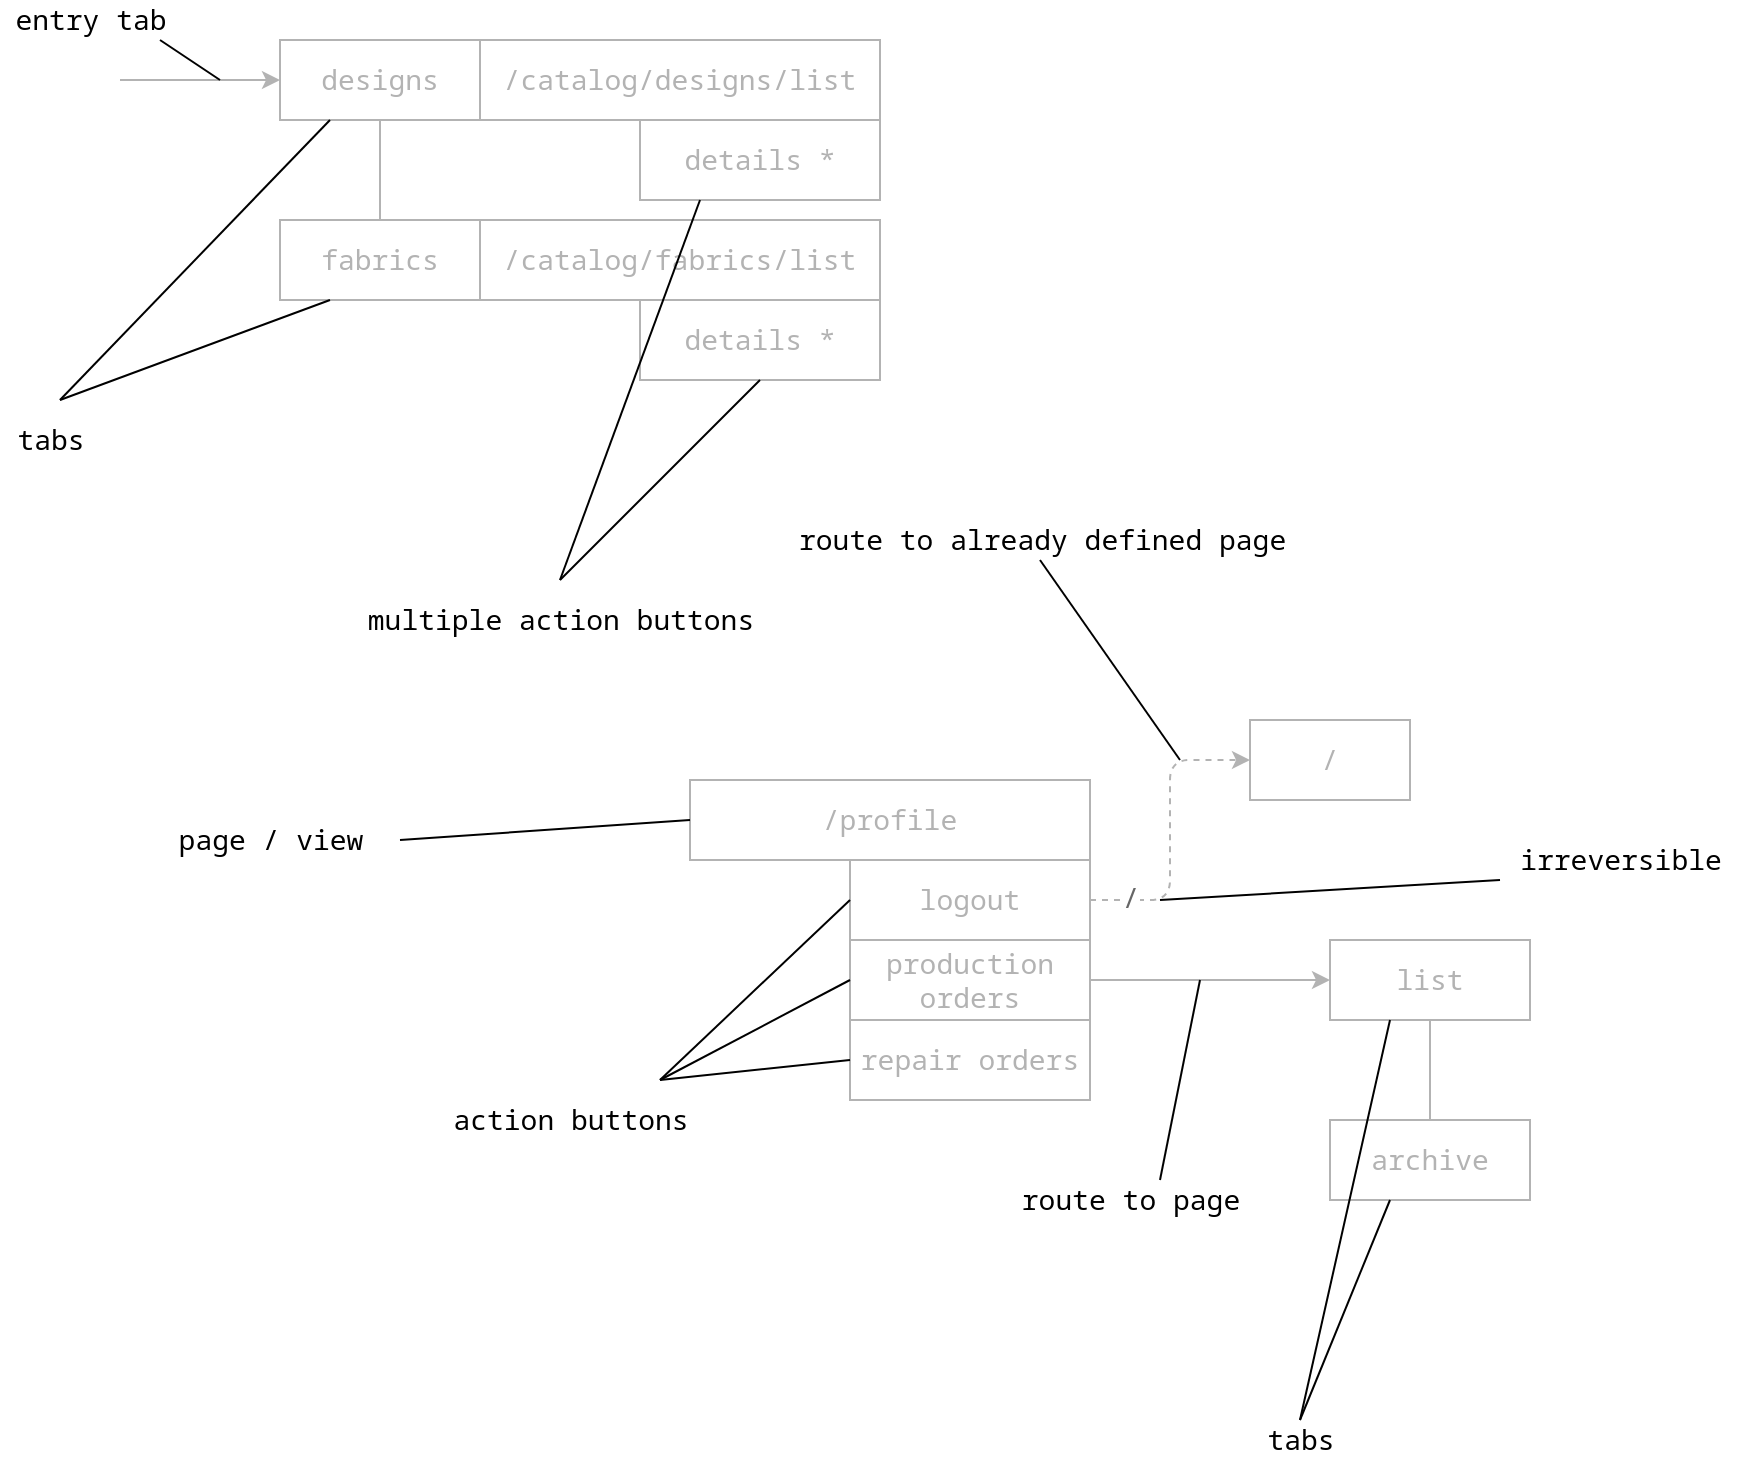 <mxfile version="15.8.7" type="device" pages="4"><diagram id="0eIYyYhC3lgDHSIxkWBU" name="Explaination"><mxGraphModel dx="1372" dy="878" grid="1" gridSize="10" guides="1" tooltips="1" connect="1" arrows="1" fold="1" page="1" pageScale="1" pageWidth="827" pageHeight="1169" math="0" shadow="0"><root><mxCell id="6j73aytmdrrzE7yT2mpA-0"/><mxCell id="6j73aytmdrrzE7yT2mpA-1" parent="6j73aytmdrrzE7yT2mpA-0"/><mxCell id="FhdMZ2Q83RPCffPCjGJ8-0" value="/catalog/designs/list" style="rounded=0;whiteSpace=wrap;html=1;fontFamily=Noto Sans Mono;fontSize=14;strokeColor=#B3B3B3;fontColor=#B3B3B3;" parent="6j73aytmdrrzE7yT2mpA-1" vertex="1"><mxGeometry x="260" y="50" width="200" height="40" as="geometry"/></mxCell><mxCell id="FhdMZ2Q83RPCffPCjGJ8-1" value="details *" style="rounded=0;whiteSpace=wrap;html=1;fontFamily=Noto Sans Mono;fontSize=14;strokeColor=#B3B3B3;fontColor=#B3B3B3;" parent="6j73aytmdrrzE7yT2mpA-1" vertex="1"><mxGeometry x="340" y="90" width="120" height="40" as="geometry"/></mxCell><mxCell id="FhdMZ2Q83RPCffPCjGJ8-2" value="fabrics" style="rounded=0;whiteSpace=wrap;html=1;fontFamily=Noto Sans Mono;fontSize=14;strokeColor=#B3B3B3;fontColor=#B3B3B3;" parent="6j73aytmdrrzE7yT2mpA-1" vertex="1"><mxGeometry x="160" y="140" width="100" height="40" as="geometry"/></mxCell><mxCell id="FhdMZ2Q83RPCffPCjGJ8-3" style="edgeStyle=orthogonalEdgeStyle;rounded=1;orthogonalLoop=1;jettySize=auto;html=1;exitX=0.5;exitY=1;exitDx=0;exitDy=0;entryX=0.5;entryY=0;entryDx=0;entryDy=0;fontFamily=Noto Sans Mono;fontSize=14;endArrow=none;endFill=0;strokeColor=#B3B3B3;fontColor=#B3B3B3;" parent="6j73aytmdrrzE7yT2mpA-1" source="FhdMZ2Q83RPCffPCjGJ8-4" target="FhdMZ2Q83RPCffPCjGJ8-2" edge="1"><mxGeometry relative="1" as="geometry"/></mxCell><mxCell id="FhdMZ2Q83RPCffPCjGJ8-4" value="designs" style="rounded=0;whiteSpace=wrap;html=1;fontFamily=Noto Sans Mono;fontSize=14;strokeColor=#B3B3B3;fontColor=#B3B3B3;" parent="6j73aytmdrrzE7yT2mpA-1" vertex="1"><mxGeometry x="160" y="50" width="100" height="40" as="geometry"/></mxCell><mxCell id="FhdMZ2Q83RPCffPCjGJ8-5" value="/catalog/fabrics/list" style="rounded=0;whiteSpace=wrap;html=1;fontFamily=Noto Sans Mono;fontSize=14;strokeColor=#B3B3B3;fontColor=#B3B3B3;" parent="6j73aytmdrrzE7yT2mpA-1" vertex="1"><mxGeometry x="260" y="140" width="200" height="40" as="geometry"/></mxCell><mxCell id="FhdMZ2Q83RPCffPCjGJ8-6" value="details *" style="rounded=0;whiteSpace=wrap;html=1;fontFamily=Noto Sans Mono;fontSize=14;strokeColor=#B3B3B3;fontColor=#B3B3B3;" parent="6j73aytmdrrzE7yT2mpA-1" vertex="1"><mxGeometry x="340" y="180" width="120" height="40" as="geometry"/></mxCell><mxCell id="FhdMZ2Q83RPCffPCjGJ8-7" value="" style="endArrow=classic;html=1;rounded=1;fontFamily=Noto Sans Mono;fontSize=14;strokeColor=#B3B3B3;entryX=0;entryY=0.5;entryDx=0;entryDy=0;" parent="6j73aytmdrrzE7yT2mpA-1" target="FhdMZ2Q83RPCffPCjGJ8-4" edge="1"><mxGeometry width="50" height="50" relative="1" as="geometry"><mxPoint x="80" y="70" as="sourcePoint"/><mxPoint x="80" y="50" as="targetPoint"/></mxGeometry></mxCell><mxCell id="FhdMZ2Q83RPCffPCjGJ8-8" value="entry tab" style="text;html=1;align=center;verticalAlign=middle;resizable=0;points=[];autosize=1;strokeColor=none;fillColor=none;fontSize=14;fontFamily=Noto Sans Mono;" parent="6j73aytmdrrzE7yT2mpA-1" vertex="1"><mxGeometry x="20" y="30" width="90" height="20" as="geometry"/></mxCell><mxCell id="FhdMZ2Q83RPCffPCjGJ8-11" value="" style="endArrow=none;html=1;rounded=1;fontFamily=Noto Sans Mono;fontSize=14;strokeColor=default;entryX=0.25;entryY=1;entryDx=0;entryDy=0;" parent="6j73aytmdrrzE7yT2mpA-1" target="FhdMZ2Q83RPCffPCjGJ8-4" edge="1"><mxGeometry width="50" height="50" relative="1" as="geometry"><mxPoint x="50" y="230" as="sourcePoint"/><mxPoint x="80" y="180" as="targetPoint"/></mxGeometry></mxCell><mxCell id="FhdMZ2Q83RPCffPCjGJ8-12" value="" style="endArrow=none;html=1;rounded=1;fontFamily=Noto Sans Mono;fontSize=14;strokeColor=default;entryX=0.25;entryY=1;entryDx=0;entryDy=0;" parent="6j73aytmdrrzE7yT2mpA-1" target="FhdMZ2Q83RPCffPCjGJ8-2" edge="1"><mxGeometry width="50" height="50" relative="1" as="geometry"><mxPoint x="50" y="230" as="sourcePoint"/><mxPoint x="240" y="220" as="targetPoint"/></mxGeometry></mxCell><mxCell id="FhdMZ2Q83RPCffPCjGJ8-13" value="tabs" style="text;html=1;align=center;verticalAlign=middle;resizable=0;points=[];autosize=1;strokeColor=none;fillColor=none;fontSize=14;fontFamily=Noto Sans Mono;" parent="6j73aytmdrrzE7yT2mpA-1" vertex="1"><mxGeometry x="20" y="240" width="50" height="20" as="geometry"/></mxCell><mxCell id="FhdMZ2Q83RPCffPCjGJ8-14" value="" style="endArrow=none;html=1;rounded=1;fontFamily=Noto Sans Mono;fontSize=14;strokeColor=default;exitX=0.25;exitY=1;exitDx=0;exitDy=0;" parent="6j73aytmdrrzE7yT2mpA-1" source="FhdMZ2Q83RPCffPCjGJ8-1" edge="1"><mxGeometry width="50" height="50" relative="1" as="geometry"><mxPoint x="510" y="110" as="sourcePoint"/><mxPoint x="300" y="320" as="targetPoint"/></mxGeometry></mxCell><mxCell id="FhdMZ2Q83RPCffPCjGJ8-15" value="" style="endArrow=none;html=1;rounded=1;fontFamily=Noto Sans Mono;fontSize=14;fontColor=#000000;strokeColor=#000000;" parent="6j73aytmdrrzE7yT2mpA-1" edge="1"><mxGeometry width="50" height="50" relative="1" as="geometry"><mxPoint x="100" y="50" as="sourcePoint"/><mxPoint x="130" y="70" as="targetPoint"/></mxGeometry></mxCell><mxCell id="FhdMZ2Q83RPCffPCjGJ8-16" value="multiple action buttons" style="text;html=1;align=center;verticalAlign=middle;resizable=0;points=[];autosize=1;strokeColor=none;fillColor=none;fontSize=14;fontFamily=Noto Sans Mono;fontColor=#000000;" parent="6j73aytmdrrzE7yT2mpA-1" vertex="1"><mxGeometry x="195" y="330" width="210" height="20" as="geometry"/></mxCell><mxCell id="nxV5vLENfc5oy-wA5gI0-0" value="/profile" style="rounded=0;whiteSpace=wrap;html=1;fontFamily=Noto Sans Mono;fontSize=14;fontColor=#B3B3B3;strokeColor=#B3B3B3;" parent="6j73aytmdrrzE7yT2mpA-1" vertex="1"><mxGeometry x="365" y="420" width="200" height="40" as="geometry"/></mxCell><mxCell id="nxV5vLENfc5oy-wA5gI0-1" style="edgeStyle=orthogonalEdgeStyle;rounded=1;orthogonalLoop=1;jettySize=auto;html=1;exitX=1;exitY=0.5;exitDx=0;exitDy=0;fontFamily=Noto Sans Mono;fontSize=14;entryX=0;entryY=0.5;entryDx=0;entryDy=0;dashed=1;fontColor=#666666;strokeColor=#B3B3B3;" parent="6j73aytmdrrzE7yT2mpA-1" source="nxV5vLENfc5oy-wA5gI0-3" target="nxV5vLENfc5oy-wA5gI0-4" edge="1"><mxGeometry relative="1" as="geometry"><mxPoint x="615" y="540" as="targetPoint"/></mxGeometry></mxCell><mxCell id="nxV5vLENfc5oy-wA5gI0-2" value="/" style="edgeLabel;html=1;align=center;verticalAlign=middle;resizable=0;points=[];fontSize=14;fontFamily=Noto Sans Mono;fontColor=#666666;" parent="nxV5vLENfc5oy-wA5gI0-1" vertex="1" connectable="0"><mxGeometry x="0.167" y="-5" relative="1" as="geometry"><mxPoint x="-25" y="46" as="offset"/></mxGeometry></mxCell><mxCell id="nxV5vLENfc5oy-wA5gI0-3" value="logout" style="rounded=0;whiteSpace=wrap;html=1;fontFamily=Noto Sans Mono;fontSize=14;fontColor=#B3B3B3;strokeColor=#B3B3B3;" parent="6j73aytmdrrzE7yT2mpA-1" vertex="1"><mxGeometry x="445" y="460" width="120" height="40" as="geometry"/></mxCell><mxCell id="nxV5vLENfc5oy-wA5gI0-4" value="/" style="rounded=0;whiteSpace=wrap;html=1;fontFamily=Noto Sans Mono;fontSize=14;fontColor=#B3B3B3;strokeColor=#B3B3B3;" parent="6j73aytmdrrzE7yT2mpA-1" vertex="1"><mxGeometry x="645" y="390" width="80" height="40" as="geometry"/></mxCell><mxCell id="nxV5vLENfc5oy-wA5gI0-5" style="edgeStyle=orthogonalEdgeStyle;rounded=1;orthogonalLoop=1;jettySize=auto;html=1;exitX=1;exitY=0.5;exitDx=0;exitDy=0;fontFamily=Noto Sans Mono;fontSize=14;entryX=0;entryY=0.5;entryDx=0;entryDy=0;fontColor=#B3B3B3;strokeColor=#B3B3B3;" parent="6j73aytmdrrzE7yT2mpA-1" source="nxV5vLENfc5oy-wA5gI0-6" target="nxV5vLENfc5oy-wA5gI0-10" edge="1"><mxGeometry relative="1" as="geometry"><mxPoint x="665" y="500" as="targetPoint"/></mxGeometry></mxCell><mxCell id="nxV5vLENfc5oy-wA5gI0-6" value="production orders" style="rounded=0;whiteSpace=wrap;html=1;fontFamily=Noto Sans Mono;fontSize=14;fontColor=#B3B3B3;strokeColor=#B3B3B3;" parent="6j73aytmdrrzE7yT2mpA-1" vertex="1"><mxGeometry x="445" y="500" width="120" height="40" as="geometry"/></mxCell><mxCell id="nxV5vLENfc5oy-wA5gI0-7" value="repair orders" style="rounded=0;whiteSpace=wrap;html=1;fontFamily=Noto Sans Mono;fontSize=14;fontColor=#B3B3B3;strokeColor=#B3B3B3;" parent="6j73aytmdrrzE7yT2mpA-1" vertex="1"><mxGeometry x="445" y="540" width="120" height="40" as="geometry"/></mxCell><mxCell id="nxV5vLENfc5oy-wA5gI0-8" value="archive" style="rounded=0;whiteSpace=wrap;html=1;fontFamily=Noto Sans Mono;fontSize=14;fontColor=#B3B3B3;strokeColor=#B3B3B3;" parent="6j73aytmdrrzE7yT2mpA-1" vertex="1"><mxGeometry x="685" y="590" width="100" height="40" as="geometry"/></mxCell><mxCell id="nxV5vLENfc5oy-wA5gI0-9" style="edgeStyle=orthogonalEdgeStyle;rounded=1;orthogonalLoop=1;jettySize=auto;html=1;exitX=0.5;exitY=1;exitDx=0;exitDy=0;entryX=0.5;entryY=0;entryDx=0;entryDy=0;fontFamily=Noto Sans Mono;fontSize=14;strokeColor=#B3B3B3;endArrow=none;endFill=0;fontColor=#B3B3B3;" parent="6j73aytmdrrzE7yT2mpA-1" source="nxV5vLENfc5oy-wA5gI0-10" target="nxV5vLENfc5oy-wA5gI0-8" edge="1"><mxGeometry relative="1" as="geometry"/></mxCell><mxCell id="nxV5vLENfc5oy-wA5gI0-10" value="list" style="rounded=0;whiteSpace=wrap;html=1;fontFamily=Noto Sans Mono;fontSize=14;fontColor=#B3B3B3;strokeColor=#B3B3B3;" parent="6j73aytmdrrzE7yT2mpA-1" vertex="1"><mxGeometry x="685" y="500" width="100" height="40" as="geometry"/></mxCell><mxCell id="nxV5vLENfc5oy-wA5gI0-14" value="" style="endArrow=none;html=1;rounded=1;fontFamily=Noto Sans Mono;fontSize=14;fontColor=#B3B3B3;strokeColor=#000000;entryX=0.5;entryY=1;entryDx=0;entryDy=0;" parent="6j73aytmdrrzE7yT2mpA-1" target="FhdMZ2Q83RPCffPCjGJ8-6" edge="1"><mxGeometry width="50" height="50" relative="1" as="geometry"><mxPoint x="300" y="320" as="sourcePoint"/><mxPoint x="460" y="240" as="targetPoint"/></mxGeometry></mxCell><mxCell id="nxV5vLENfc5oy-wA5gI0-15" value="" style="endArrow=none;html=1;rounded=1;fontFamily=Noto Sans Mono;fontSize=14;fontColor=#B3B3B3;strokeColor=#000000;" parent="6j73aytmdrrzE7yT2mpA-1" edge="1"><mxGeometry width="50" height="50" relative="1" as="geometry"><mxPoint x="600" y="620" as="sourcePoint"/><mxPoint x="620" y="520" as="targetPoint"/></mxGeometry></mxCell><mxCell id="nxV5vLENfc5oy-wA5gI0-16" value="&lt;font color=&quot;#000000&quot;&gt;route to page&lt;/font&gt;" style="text;html=1;align=center;verticalAlign=middle;resizable=0;points=[];autosize=1;strokeColor=none;fillColor=none;fontSize=14;fontFamily=Noto Sans Mono;fontColor=#B3B3B3;" parent="6j73aytmdrrzE7yT2mpA-1" vertex="1"><mxGeometry x="525" y="620" width="120" height="20" as="geometry"/></mxCell><mxCell id="nxV5vLENfc5oy-wA5gI0-17" value="" style="endArrow=none;html=1;rounded=1;fontFamily=Noto Sans Mono;fontSize=14;fontColor=#000000;strokeColor=#000000;" parent="6j73aytmdrrzE7yT2mpA-1" edge="1"><mxGeometry width="50" height="50" relative="1" as="geometry"><mxPoint x="540" y="310" as="sourcePoint"/><mxPoint x="610" y="410" as="targetPoint"/></mxGeometry></mxCell><mxCell id="nxV5vLENfc5oy-wA5gI0-18" value="route to already defined page&amp;nbsp;" style="text;html=1;align=center;verticalAlign=middle;resizable=0;points=[];autosize=1;strokeColor=none;fillColor=none;fontSize=14;fontFamily=Noto Sans Mono;fontColor=#000000;" parent="6j73aytmdrrzE7yT2mpA-1" vertex="1"><mxGeometry x="410" y="290" width="270" height="20" as="geometry"/></mxCell><mxCell id="nxV5vLENfc5oy-wA5gI0-19" value="" style="endArrow=none;html=1;rounded=1;fontFamily=Noto Sans Mono;fontSize=14;fontColor=#000000;strokeColor=#000000;" parent="6j73aytmdrrzE7yT2mpA-1" edge="1"><mxGeometry width="50" height="50" relative="1" as="geometry"><mxPoint x="600" y="480" as="sourcePoint"/><mxPoint x="770" y="470" as="targetPoint"/></mxGeometry></mxCell><mxCell id="nxV5vLENfc5oy-wA5gI0-20" value="&lt;font color=&quot;#000000&quot;&gt;irreversible&lt;/font&gt;" style="text;html=1;align=center;verticalAlign=middle;resizable=0;points=[];autosize=1;strokeColor=none;fillColor=none;fontSize=14;fontFamily=Noto Sans Mono;fontColor=#666666;" parent="6j73aytmdrrzE7yT2mpA-1" vertex="1"><mxGeometry x="770" y="450" width="120" height="20" as="geometry"/></mxCell><mxCell id="nxV5vLENfc5oy-wA5gI0-23" value="" style="endArrow=none;html=1;rounded=1;fontFamily=Noto Sans Mono;fontSize=14;strokeColor=default;entryX=0.25;entryY=1;entryDx=0;entryDy=0;" parent="6j73aytmdrrzE7yT2mpA-1" edge="1"><mxGeometry width="50" height="50" relative="1" as="geometry"><mxPoint x="670" y="740" as="sourcePoint"/><mxPoint x="715" y="540" as="targetPoint"/></mxGeometry></mxCell><mxCell id="nxV5vLENfc5oy-wA5gI0-24" value="" style="endArrow=none;html=1;rounded=1;fontFamily=Noto Sans Mono;fontSize=14;strokeColor=default;entryX=0.25;entryY=1;entryDx=0;entryDy=0;" parent="6j73aytmdrrzE7yT2mpA-1" edge="1"><mxGeometry width="50" height="50" relative="1" as="geometry"><mxPoint x="670" y="740" as="sourcePoint"/><mxPoint x="715" y="630" as="targetPoint"/></mxGeometry></mxCell><mxCell id="nxV5vLENfc5oy-wA5gI0-25" value="tabs" style="text;html=1;align=center;verticalAlign=middle;resizable=0;points=[];autosize=1;strokeColor=none;fillColor=none;fontSize=14;fontFamily=Noto Sans Mono;" parent="6j73aytmdrrzE7yT2mpA-1" vertex="1"><mxGeometry x="645" y="740" width="50" height="20" as="geometry"/></mxCell><mxCell id="nxV5vLENfc5oy-wA5gI0-26" value="action buttons" style="text;html=1;align=center;verticalAlign=middle;resizable=0;points=[];autosize=1;strokeColor=none;fillColor=none;fontSize=14;fontFamily=Noto Sans Mono;fontColor=#000000;" parent="6j73aytmdrrzE7yT2mpA-1" vertex="1"><mxGeometry x="240" y="580" width="130" height="20" as="geometry"/></mxCell><mxCell id="nxV5vLENfc5oy-wA5gI0-27" value="" style="endArrow=none;html=1;rounded=1;fontFamily=Noto Sans Mono;fontSize=14;fontColor=#000000;strokeColor=#000000;entryX=0;entryY=0.5;entryDx=0;entryDy=0;" parent="6j73aytmdrrzE7yT2mpA-1" target="nxV5vLENfc5oy-wA5gI0-6" edge="1"><mxGeometry width="50" height="50" relative="1" as="geometry"><mxPoint x="350" y="570" as="sourcePoint"/><mxPoint x="510" y="570" as="targetPoint"/></mxGeometry></mxCell><mxCell id="nxV5vLENfc5oy-wA5gI0-28" value="" style="endArrow=none;html=1;rounded=1;fontFamily=Noto Sans Mono;fontSize=14;fontColor=#000000;strokeColor=#000000;entryX=0;entryY=0.5;entryDx=0;entryDy=0;" parent="6j73aytmdrrzE7yT2mpA-1" target="nxV5vLENfc5oy-wA5gI0-3" edge="1"><mxGeometry width="50" height="50" relative="1" as="geometry"><mxPoint x="350" y="570" as="sourcePoint"/><mxPoint x="520" y="610" as="targetPoint"/></mxGeometry></mxCell><mxCell id="nxV5vLENfc5oy-wA5gI0-29" value="" style="endArrow=none;html=1;rounded=1;fontFamily=Noto Sans Mono;fontSize=14;fontColor=#000000;strokeColor=#000000;entryX=0;entryY=0.5;entryDx=0;entryDy=0;" parent="6j73aytmdrrzE7yT2mpA-1" target="nxV5vLENfc5oy-wA5gI0-7" edge="1"><mxGeometry width="50" height="50" relative="1" as="geometry"><mxPoint x="350" y="570" as="sourcePoint"/><mxPoint x="470" y="640" as="targetPoint"/></mxGeometry></mxCell><mxCell id="nxV5vLENfc5oy-wA5gI0-30" value="" style="endArrow=none;html=1;rounded=1;fontFamily=Noto Sans Mono;fontSize=14;fontColor=#666666;strokeColor=#000000;entryX=0;entryY=0.5;entryDx=0;entryDy=0;" parent="6j73aytmdrrzE7yT2mpA-1" target="nxV5vLENfc5oy-wA5gI0-0" edge="1"><mxGeometry width="50" height="50" relative="1" as="geometry"><mxPoint x="220" y="450" as="sourcePoint"/><mxPoint x="270" y="400" as="targetPoint"/></mxGeometry></mxCell><mxCell id="nxV5vLENfc5oy-wA5gI0-31" value="&lt;font color=&quot;#000000&quot;&gt;page / view&lt;/font&gt;" style="text;html=1;align=center;verticalAlign=middle;resizable=0;points=[];autosize=1;strokeColor=none;fillColor=none;fontSize=14;fontFamily=Noto Sans Mono;fontColor=#666666;" parent="6j73aytmdrrzE7yT2mpA-1" vertex="1"><mxGeometry x="100" y="440" width="110" height="20" as="geometry"/></mxCell></root></mxGraphModel></diagram><diagram id="iTayvTTnG4MbneaXxf-6" name="Customer"><mxGraphModel dx="1372" dy="2047" grid="1" gridSize="10" guides="1" tooltips="1" connect="1" arrows="1" fold="1" page="1" pageScale="1" pageWidth="827" pageHeight="1169" math="0" shadow="0"><root><mxCell id="0"/><mxCell id="1" parent="0"/><mxCell id="CmHFD8JfPH2qiWYuO4YY-1" value="/" style="rounded=0;whiteSpace=wrap;html=1;fontFamily=Noto Sans Mono;fontSize=14;" parent="1" vertex="1"><mxGeometry y="120" width="200" height="40" as="geometry"/></mxCell><mxCell id="CmHFD8JfPH2qiWYuO4YY-2" value="/catalog/designs/list" style="rounded=0;whiteSpace=wrap;html=1;fontFamily=Noto Sans Mono;fontSize=14;" parent="1" vertex="1"><mxGeometry x="420" y="-110" width="200" height="40" as="geometry"/></mxCell><mxCell id="CmHFD8JfPH2qiWYuO4YY-4" style="edgeStyle=orthogonalEdgeStyle;rounded=1;orthogonalLoop=1;jettySize=auto;html=1;exitX=1;exitY=0.5;exitDx=0;exitDy=0;fontFamily=Noto Sans Mono;fontSize=14;entryX=0;entryY=0.5;entryDx=0;entryDy=0;" parent="1" source="CmHFD8JfPH2qiWYuO4YY-3" target="CmHFD8JfPH2qiWYuO4YY-5" edge="1"><mxGeometry relative="1" as="geometry"><mxPoint x="660" y="-50" as="targetPoint"/></mxGeometry></mxCell><mxCell id="CmHFD8JfPH2qiWYuO4YY-3" value="details *" style="rounded=0;whiteSpace=wrap;html=1;fontFamily=Noto Sans Mono;fontSize=14;" parent="1" vertex="1"><mxGeometry x="500" y="-70" width="120" height="40" as="geometry"/></mxCell><mxCell id="CmHFD8JfPH2qiWYuO4YY-5" value="/catalog/designs/view/:id" style="rounded=0;whiteSpace=wrap;html=1;fontFamily=Noto Sans Mono;fontSize=14;" parent="1" vertex="1"><mxGeometry x="720" y="-190" width="230" height="40" as="geometry"/></mxCell><mxCell id="CmHFD8JfPH2qiWYuO4YY-7" style="edgeStyle=orthogonalEdgeStyle;rounded=1;orthogonalLoop=1;jettySize=auto;html=1;exitX=1;exitY=0.5;exitDx=0;exitDy=0;fontFamily=Noto Sans Mono;fontSize=14;entryX=0;entryY=0.5;entryDx=0;entryDy=0;" parent="1" source="CmHFD8JfPH2qiWYuO4YY-6" target="CmHFD8JfPH2qiWYuO4YY-55" edge="1"><mxGeometry relative="1" as="geometry"><mxPoint x="280" y="-10" as="targetPoint"/></mxGeometry></mxCell><mxCell id="CmHFD8JfPH2qiWYuO4YY-6" value="catalog" style="rounded=0;whiteSpace=wrap;html=1;fontFamily=Noto Sans Mono;fontSize=14;" parent="1" vertex="1"><mxGeometry x="80" y="160" width="120" height="40" as="geometry"/></mxCell><mxCell id="CmHFD8JfPH2qiWYuO4YY-10" style="edgeStyle=orthogonalEdgeStyle;rounded=1;orthogonalLoop=1;jettySize=auto;html=1;entryX=0;entryY=0.5;entryDx=0;entryDy=0;fontFamily=Noto Sans Mono;fontSize=14;exitX=1;exitY=0.5;exitDx=0;exitDy=0;" parent="1" source="CmHFD8JfPH2qiWYuO4YY-15" target="CmHFD8JfPH2qiWYuO4YY-9" edge="1"><mxGeometry relative="1" as="geometry"><mxPoint x="240" y="230" as="sourcePoint"/></mxGeometry></mxCell><mxCell id="CmHFD8JfPH2qiWYuO4YY-8" value="loggedin?" style="rounded=0;whiteSpace=wrap;html=1;fontFamily=Noto Sans Mono;fontSize=14;verticalAlign=top;" parent="1" vertex="1"><mxGeometry x="80" y="200" width="120" height="180" as="geometry"/></mxCell><mxCell id="CmHFD8JfPH2qiWYuO4YY-9" value="/profile" style="rounded=0;whiteSpace=wrap;html=1;fontFamily=Noto Sans Mono;fontSize=14;" parent="1" vertex="1"><mxGeometry x="320" y="200" width="200" height="40" as="geometry"/></mxCell><mxCell id="CmHFD8JfPH2qiWYuO4YY-12" style="edgeStyle=orthogonalEdgeStyle;rounded=1;orthogonalLoop=1;jettySize=auto;html=1;exitX=1;exitY=0.5;exitDx=0;exitDy=0;fontFamily=Noto Sans Mono;fontSize=14;entryX=0;entryY=0.5;entryDx=0;entryDy=0;dashed=1;" parent="1" source="CmHFD8JfPH2qiWYuO4YY-11" target="CmHFD8JfPH2qiWYuO4YY-13" edge="1"><mxGeometry relative="1" as="geometry"><mxPoint x="570" y="320" as="targetPoint"/></mxGeometry></mxCell><mxCell id="CmHFD8JfPH2qiWYuO4YY-14" value="/" style="edgeLabel;html=1;align=center;verticalAlign=middle;resizable=0;points=[];fontSize=14;fontFamily=Noto Sans Mono;" parent="CmHFD8JfPH2qiWYuO4YY-12" vertex="1" connectable="0"><mxGeometry x="0.167" y="-5" relative="1" as="geometry"><mxPoint x="-32" y="49" as="offset"/></mxGeometry></mxCell><mxCell id="CmHFD8JfPH2qiWYuO4YY-11" value="logout" style="rounded=0;whiteSpace=wrap;html=1;fontFamily=Noto Sans Mono;fontSize=14;" parent="1" vertex="1"><mxGeometry x="400" y="280" width="120" height="40" as="geometry"/></mxCell><mxCell id="CmHFD8JfPH2qiWYuO4YY-13" value="/" style="rounded=0;whiteSpace=wrap;html=1;fontFamily=Noto Sans Mono;fontSize=14;" parent="1" vertex="1"><mxGeometry x="640" y="210" width="80" height="40" as="geometry"/></mxCell><mxCell id="CmHFD8JfPH2qiWYuO4YY-15" value="profile" style="rounded=0;whiteSpace=wrap;html=1;fontFamily=Noto Sans Mono;fontSize=14;" parent="1" vertex="1"><mxGeometry x="90" y="240" width="110" height="40" as="geometry"/></mxCell><mxCell id="CmHFD8JfPH2qiWYuO4YY-19" style="edgeStyle=orthogonalEdgeStyle;rounded=1;orthogonalLoop=1;jettySize=auto;html=1;exitX=1;exitY=0.5;exitDx=0;exitDy=0;fontFamily=Noto Sans Mono;fontSize=14;entryX=0;entryY=0.5;entryDx=0;entryDy=0;" parent="1" source="CmHFD8JfPH2qiWYuO4YY-16" target="CmHFD8JfPH2qiWYuO4YY-49" edge="1"><mxGeometry relative="1" as="geometry"><mxPoint x="620" y="320" as="targetPoint"/><Array as="points"><mxPoint x="600" y="340"/><mxPoint x="600" y="300"/></Array></mxGeometry></mxCell><mxCell id="CmHFD8JfPH2qiWYuO4YY-16" value="production orders" style="rounded=0;whiteSpace=wrap;html=1;fontFamily=Noto Sans Mono;fontSize=14;" parent="1" vertex="1"><mxGeometry x="400" y="320" width="120" height="40" as="geometry"/></mxCell><mxCell id="CmHFD8JfPH2qiWYuO4YY-21" style="edgeStyle=orthogonalEdgeStyle;rounded=1;orthogonalLoop=1;jettySize=auto;html=1;exitX=1;exitY=0.5;exitDx=0;exitDy=0;fontFamily=Noto Sans Mono;fontSize=14;entryX=0;entryY=0.5;entryDx=0;entryDy=0;" parent="1" source="CmHFD8JfPH2qiWYuO4YY-17" target="CmHFD8JfPH2qiWYuO4YY-51" edge="1"><mxGeometry relative="1" as="geometry"><mxPoint x="610" y="480" as="targetPoint"/></mxGeometry></mxCell><mxCell id="CmHFD8JfPH2qiWYuO4YY-17" value="repair orders" style="rounded=0;whiteSpace=wrap;html=1;fontFamily=Noto Sans Mono;fontSize=14;" parent="1" vertex="1"><mxGeometry x="400" y="360" width="120" height="40" as="geometry"/></mxCell><mxCell id="CmHFD8JfPH2qiWYuO4YY-18" value="/orders/production/list" style="rounded=0;whiteSpace=wrap;html=1;fontFamily=Noto Sans Mono;fontSize=14;" parent="1" vertex="1"><mxGeometry x="740" y="280" width="240" height="40" as="geometry"/></mxCell><mxCell id="CmHFD8JfPH2qiWYuO4YY-20" value="/orders/repair/list" style="rounded=0;whiteSpace=wrap;html=1;fontFamily=Noto Sans Mono;fontSize=14;" parent="1" vertex="1"><mxGeometry x="740" y="490" width="240" height="40" as="geometry"/></mxCell><mxCell id="CmHFD8JfPH2qiWYuO4YY-25" style="edgeStyle=orthogonalEdgeStyle;rounded=1;orthogonalLoop=1;jettySize=auto;html=1;exitX=1;exitY=0.5;exitDx=0;exitDy=0;entryX=0;entryY=0.75;entryDx=0;entryDy=0;fontFamily=Noto Sans Mono;fontSize=14;" parent="1" source="CmHFD8JfPH2qiWYuO4YY-22" target="CmHFD8JfPH2qiWYuO4YY-64" edge="1"><mxGeometry relative="1" as="geometry"><mxPoint x="1080" y="430" as="targetPoint"/></mxGeometry></mxCell><mxCell id="CmHFD8JfPH2qiWYuO4YY-22" value="details *" style="rounded=0;whiteSpace=wrap;html=1;fontFamily=Noto Sans Mono;fontSize=14;" parent="1" vertex="1"><mxGeometry x="860" y="410" width="120" height="40" as="geometry"/></mxCell><mxCell id="-n-aZ0WA-U8thm7RGQSp-1" style="edgeStyle=orthogonalEdgeStyle;rounded=1;orthogonalLoop=1;jettySize=auto;html=1;exitX=1;exitY=0.5;exitDx=0;exitDy=0;entryX=0;entryY=0.75;entryDx=0;entryDy=0;" parent="1" source="CmHFD8JfPH2qiWYuO4YY-23" target="CmHFD8JfPH2qiWYuO4YY-62" edge="1"><mxGeometry relative="1" as="geometry"/></mxCell><mxCell id="CmHFD8JfPH2qiWYuO4YY-23" value="details *" style="rounded=0;whiteSpace=wrap;html=1;fontFamily=Noto Sans Mono;fontSize=14;" parent="1" vertex="1"><mxGeometry x="860" y="620" width="120" height="40" as="geometry"/></mxCell><mxCell id="CmHFD8JfPH2qiWYuO4YY-31" style="edgeStyle=orthogonalEdgeStyle;rounded=1;orthogonalLoop=1;jettySize=auto;html=1;exitX=1;exitY=0.5;exitDx=0;exitDy=0;entryX=0;entryY=0.5;entryDx=0;entryDy=0;fontFamily=Noto Sans Mono;fontSize=14;" parent="1" source="CmHFD8JfPH2qiWYuO4YY-28" target="CmHFD8JfPH2qiWYuO4YY-30" edge="1"><mxGeometry relative="1" as="geometry"/></mxCell><mxCell id="CmHFD8JfPH2qiWYuO4YY-28" value="login" style="rounded=0;whiteSpace=wrap;html=1;fontFamily=Noto Sans Mono;fontSize=14;" parent="1" vertex="1"><mxGeometry x="90" y="290" width="110" height="40" as="geometry"/></mxCell><mxCell id="CmHFD8JfPH2qiWYuO4YY-35" style="edgeStyle=orthogonalEdgeStyle;rounded=1;orthogonalLoop=1;jettySize=auto;html=1;exitX=1;exitY=0.5;exitDx=0;exitDy=0;fontFamily=Noto Sans Mono;fontSize=14;entryX=0;entryY=0.5;entryDx=0;entryDy=0;" parent="1" source="CmHFD8JfPH2qiWYuO4YY-29" target="CmHFD8JfPH2qiWYuO4YY-36" edge="1"><mxGeometry relative="1" as="geometry"><mxPoint x="240" y="630" as="targetPoint"/><Array as="points"><mxPoint x="240" y="350"/><mxPoint x="240" y="900"/></Array></mxGeometry></mxCell><mxCell id="CmHFD8JfPH2qiWYuO4YY-29" value="sign up" style="rounded=0;whiteSpace=wrap;html=1;fontFamily=Noto Sans Mono;fontSize=14;" parent="1" vertex="1"><mxGeometry x="90" y="330" width="110" height="40" as="geometry"/></mxCell><mxCell id="CmHFD8JfPH2qiWYuO4YY-30" value="/login" style="rounded=0;whiteSpace=wrap;html=1;fontFamily=Noto Sans Mono;fontSize=14;" parent="1" vertex="1"><mxGeometry x="320" y="680" width="200" height="40" as="geometry"/></mxCell><mxCell id="CmHFD8JfPH2qiWYuO4YY-34" style="edgeStyle=orthogonalEdgeStyle;rounded=1;orthogonalLoop=1;jettySize=auto;html=1;exitX=1;exitY=0.5;exitDx=0;exitDy=0;entryX=0;entryY=0.5;entryDx=0;entryDy=0;fontFamily=Noto Sans Mono;fontSize=14;dashed=1;" parent="1" source="CmHFD8JfPH2qiWYuO4YY-32" target="CmHFD8JfPH2qiWYuO4YY-33" edge="1"><mxGeometry relative="1" as="geometry"/></mxCell><mxCell id="CmHFD8JfPH2qiWYuO4YY-32" value="login" style="rounded=0;whiteSpace=wrap;html=1;fontFamily=Noto Sans Mono;fontSize=14;fontStyle=1" parent="1" vertex="1"><mxGeometry x="400" y="720" width="120" height="40" as="geometry"/></mxCell><mxCell id="CmHFD8JfPH2qiWYuO4YY-33" value="/profile" style="rounded=0;whiteSpace=wrap;html=1;fontFamily=Noto Sans Mono;fontSize=14;" parent="1" vertex="1"><mxGeometry x="610" y="720" width="110" height="40" as="geometry"/></mxCell><mxCell id="CmHFD8JfPH2qiWYuO4YY-38" style="edgeStyle=orthogonalEdgeStyle;rounded=1;orthogonalLoop=1;jettySize=auto;html=1;entryX=0;entryY=0.5;entryDx=0;entryDy=0;fontFamily=Noto Sans Mono;fontSize=14;dashed=1;exitX=1;exitY=0.5;exitDx=0;exitDy=0;" parent="1" source="CmHFD8JfPH2qiWYuO4YY-39" target="CmHFD8JfPH2qiWYuO4YY-37" edge="1"><mxGeometry relative="1" as="geometry"><mxPoint x="550" y="970" as="sourcePoint"/></mxGeometry></mxCell><mxCell id="CmHFD8JfPH2qiWYuO4YY-36" value="/signup" style="rounded=0;whiteSpace=wrap;html=1;fontFamily=Noto Sans Mono;fontSize=14;" parent="1" vertex="1"><mxGeometry x="320" y="880" width="200" height="40" as="geometry"/></mxCell><mxCell id="CmHFD8JfPH2qiWYuO4YY-37" value="/login" style="rounded=0;whiteSpace=wrap;html=1;fontFamily=Noto Sans Mono;fontSize=14;" parent="1" vertex="1"><mxGeometry x="610" y="920" width="110" height="40" as="geometry"/></mxCell><mxCell id="CmHFD8JfPH2qiWYuO4YY-39" value="sign up" style="rounded=0;whiteSpace=wrap;html=1;fontFamily=Noto Sans Mono;fontSize=14;fontStyle=1" parent="1" vertex="1"><mxGeometry x="400" y="920" width="120" height="40" as="geometry"/></mxCell><mxCell id="CmHFD8JfPH2qiWYuO4YY-42" style="edgeStyle=orthogonalEdgeStyle;rounded=1;orthogonalLoop=1;jettySize=auto;html=1;exitX=1;exitY=0.5;exitDx=0;exitDy=0;entryX=0;entryY=0.5;entryDx=0;entryDy=0;dashed=1;fontFamily=Noto Sans Mono;fontSize=14;strokeColor=default;" parent="1" source="CmHFD8JfPH2qiWYuO4YY-40" target="CmHFD8JfPH2qiWYuO4YY-41" edge="1"><mxGeometry relative="1" as="geometry"/></mxCell><mxCell id="CmHFD8JfPH2qiWYuO4YY-40" value="sign up" style="rounded=0;whiteSpace=wrap;html=1;fontFamily=Noto Sans Mono;fontSize=14;" parent="1" vertex="1"><mxGeometry x="400" y="760" width="120" height="40" as="geometry"/></mxCell><mxCell id="CmHFD8JfPH2qiWYuO4YY-41" value="/signup" style="rounded=0;whiteSpace=wrap;html=1;fontFamily=Noto Sans Mono;fontSize=14;" parent="1" vertex="1"><mxGeometry x="610" y="780" width="110" height="40" as="geometry"/></mxCell><mxCell id="CmHFD8JfPH2qiWYuO4YY-43" value="/login" style="rounded=0;whiteSpace=wrap;html=1;fontFamily=Noto Sans Mono;fontSize=14;" parent="1" vertex="1"><mxGeometry x="610" y="980" width="110" height="40" as="geometry"/></mxCell><mxCell id="CmHFD8JfPH2qiWYuO4YY-45" style="edgeStyle=orthogonalEdgeStyle;rounded=1;orthogonalLoop=1;jettySize=auto;html=1;exitX=1;exitY=0.5;exitDx=0;exitDy=0;entryX=0;entryY=0.5;entryDx=0;entryDy=0;dashed=1;fontFamily=Noto Sans Mono;fontSize=14;strokeColor=default;" parent="1" source="CmHFD8JfPH2qiWYuO4YY-44" target="CmHFD8JfPH2qiWYuO4YY-43" edge="1"><mxGeometry relative="1" as="geometry"/></mxCell><mxCell id="CmHFD8JfPH2qiWYuO4YY-44" value="log in" style="rounded=0;whiteSpace=wrap;html=1;fontFamily=Noto Sans Mono;fontSize=14;" parent="1" vertex="1"><mxGeometry x="400" y="960" width="120" height="40" as="geometry"/></mxCell><mxCell id="CmHFD8JfPH2qiWYuO4YY-46" value="archive" style="rounded=0;whiteSpace=wrap;html=1;fontFamily=Noto Sans Mono;fontSize=14;" parent="1" vertex="1"><mxGeometry x="640" y="370" width="100" height="40" as="geometry"/></mxCell><mxCell id="CmHFD8JfPH2qiWYuO4YY-48" value="/orders/production/archive" style="rounded=0;whiteSpace=wrap;html=1;fontFamily=Noto Sans Mono;fontSize=14;" parent="1" vertex="1"><mxGeometry x="740" y="370" width="240" height="40" as="geometry"/></mxCell><mxCell id="CmHFD8JfPH2qiWYuO4YY-66" style="edgeStyle=orthogonalEdgeStyle;rounded=1;orthogonalLoop=1;jettySize=auto;html=1;exitX=0.5;exitY=1;exitDx=0;exitDy=0;entryX=0.5;entryY=0;entryDx=0;entryDy=0;fontFamily=Noto Sans Mono;fontSize=14;strokeColor=default;endArrow=none;endFill=0;" parent="1" source="CmHFD8JfPH2qiWYuO4YY-49" target="CmHFD8JfPH2qiWYuO4YY-46" edge="1"><mxGeometry relative="1" as="geometry"/></mxCell><mxCell id="CmHFD8JfPH2qiWYuO4YY-49" value="list" style="rounded=0;whiteSpace=wrap;html=1;fontFamily=Noto Sans Mono;fontSize=14;" parent="1" vertex="1"><mxGeometry x="640" y="280" width="100" height="40" as="geometry"/></mxCell><mxCell id="CmHFD8JfPH2qiWYuO4YY-50" value="archive" style="rounded=0;whiteSpace=wrap;html=1;fontFamily=Noto Sans Mono;fontSize=14;" parent="1" vertex="1"><mxGeometry x="640" y="580" width="100" height="40" as="geometry"/></mxCell><mxCell id="CmHFD8JfPH2qiWYuO4YY-67" style="edgeStyle=orthogonalEdgeStyle;rounded=1;orthogonalLoop=1;jettySize=auto;html=1;exitX=0.5;exitY=1;exitDx=0;exitDy=0;entryX=0.5;entryY=0;entryDx=0;entryDy=0;fontFamily=Noto Sans Mono;fontSize=14;endArrow=none;endFill=0;strokeColor=default;" parent="1" source="CmHFD8JfPH2qiWYuO4YY-51" target="CmHFD8JfPH2qiWYuO4YY-50" edge="1"><mxGeometry relative="1" as="geometry"/></mxCell><mxCell id="CmHFD8JfPH2qiWYuO4YY-51" value="list" style="rounded=0;whiteSpace=wrap;html=1;fontFamily=Noto Sans Mono;fontSize=14;" parent="1" vertex="1"><mxGeometry x="640" y="490" width="100" height="40" as="geometry"/></mxCell><mxCell id="CmHFD8JfPH2qiWYuO4YY-52" value="/orders/repair/archive" style="rounded=0;whiteSpace=wrap;html=1;fontFamily=Noto Sans Mono;fontSize=14;" parent="1" vertex="1"><mxGeometry x="740" y="580" width="240" height="40" as="geometry"/></mxCell><mxCell id="CmHFD8JfPH2qiWYuO4YY-54" value="fabrics" style="rounded=0;whiteSpace=wrap;html=1;fontFamily=Noto Sans Mono;fontSize=14;" parent="1" vertex="1"><mxGeometry x="320" y="-20" width="100" height="40" as="geometry"/></mxCell><mxCell id="CmHFD8JfPH2qiWYuO4YY-68" style="edgeStyle=orthogonalEdgeStyle;rounded=1;orthogonalLoop=1;jettySize=auto;html=1;exitX=0.5;exitY=1;exitDx=0;exitDy=0;entryX=0.5;entryY=0;entryDx=0;entryDy=0;fontFamily=Noto Sans Mono;fontSize=14;endArrow=none;endFill=0;strokeColor=default;" parent="1" source="CmHFD8JfPH2qiWYuO4YY-55" target="CmHFD8JfPH2qiWYuO4YY-54" edge="1"><mxGeometry relative="1" as="geometry"/></mxCell><mxCell id="CmHFD8JfPH2qiWYuO4YY-55" value="designs" style="rounded=0;whiteSpace=wrap;html=1;fontFamily=Noto Sans Mono;fontSize=14;" parent="1" vertex="1"><mxGeometry x="320" y="-110" width="100" height="40" as="geometry"/></mxCell><mxCell id="CmHFD8JfPH2qiWYuO4YY-56" value="/catalog/fabrics/list" style="rounded=0;whiteSpace=wrap;html=1;fontFamily=Noto Sans Mono;fontSize=14;" parent="1" vertex="1"><mxGeometry x="420" y="-20" width="200" height="40" as="geometry"/></mxCell><mxCell id="CmHFD8JfPH2qiWYuO4YY-57" value="details *" style="rounded=0;whiteSpace=wrap;html=1;fontFamily=Noto Sans Mono;fontSize=14;" parent="1" vertex="1"><mxGeometry x="500" y="20" width="120" height="40" as="geometry"/></mxCell><mxCell id="CmHFD8JfPH2qiWYuO4YY-58" style="edgeStyle=orthogonalEdgeStyle;rounded=1;orthogonalLoop=1;jettySize=auto;html=1;exitX=1;exitY=0.5;exitDx=0;exitDy=0;fontFamily=Noto Sans Mono;fontSize=14;entryX=0;entryY=0.5;entryDx=0;entryDy=0;" parent="1" source="CmHFD8JfPH2qiWYuO4YY-57" target="CmHFD8JfPH2qiWYuO4YY-59" edge="1"><mxGeometry relative="1" as="geometry"><mxPoint x="670" y="30" as="targetPoint"/><mxPoint x="630" y="30" as="sourcePoint"/><Array as="points"><mxPoint x="680" y="40"/><mxPoint x="680" y="40"/></Array></mxGeometry></mxCell><mxCell id="CmHFD8JfPH2qiWYuO4YY-59" value="#" style="rounded=0;whiteSpace=wrap;html=1;fontFamily=Noto Sans Mono;fontSize=14;" parent="1" vertex="1"><mxGeometry x="690" y="20" width="80" height="40" as="geometry"/></mxCell><mxCell id="CmHFD8JfPH2qiWYuO4YY-60" style="edgeStyle=orthogonalEdgeStyle;rounded=1;orthogonalLoop=1;jettySize=auto;html=1;fontFamily=Noto Sans Mono;fontSize=14;exitX=1;exitY=0.5;exitDx=0;exitDy=0;entryX=0;entryY=0.5;entryDx=0;entryDy=0;" parent="1" source="CmHFD8JfPH2qiWYuO4YY-61" target="CmHFD8JfPH2qiWYuO4YY-62" edge="1"><mxGeometry relative="1" as="geometry"><mxPoint x="1180" y="530" as="sourcePoint"/><mxPoint x="1260" y="540" as="targetPoint"/></mxGeometry></mxCell><mxCell id="CmHFD8JfPH2qiWYuO4YY-61" value="details *" style="rounded=0;whiteSpace=wrap;html=1;fontFamily=Noto Sans Mono;fontSize=14;" parent="1" vertex="1"><mxGeometry x="860" y="530" width="120" height="40" as="geometry"/></mxCell><mxCell id="CmHFD8JfPH2qiWYuO4YY-62" value="/orders/repair/view/:id" style="rounded=0;whiteSpace=wrap;html=1;fontFamily=Noto Sans Mono;fontSize=14;" parent="1" vertex="1"><mxGeometry x="1080" y="530" width="240" height="40" as="geometry"/></mxCell><mxCell id="CmHFD8JfPH2qiWYuO4YY-65" style="edgeStyle=orthogonalEdgeStyle;rounded=1;orthogonalLoop=1;jettySize=auto;html=1;exitX=1;exitY=0.5;exitDx=0;exitDy=0;entryX=0;entryY=0.5;entryDx=0;entryDy=0;fontFamily=Noto Sans Mono;fontSize=14;strokeColor=default;" parent="1" source="CmHFD8JfPH2qiWYuO4YY-63" target="CmHFD8JfPH2qiWYuO4YY-64" edge="1"><mxGeometry relative="1" as="geometry"/></mxCell><mxCell id="CmHFD8JfPH2qiWYuO4YY-63" value="details *" style="rounded=0;whiteSpace=wrap;html=1;fontFamily=Noto Sans Mono;fontSize=14;" parent="1" vertex="1"><mxGeometry x="860" y="320" width="120" height="40" as="geometry"/></mxCell><mxCell id="CmHFD8JfPH2qiWYuO4YY-64" value="/orders/production/view/:id" style="rounded=0;whiteSpace=wrap;html=1;fontFamily=Noto Sans Mono;fontSize=14;" parent="1" vertex="1"><mxGeometry x="1080" y="320" width="260" height="40" as="geometry"/></mxCell><mxCell id="PA-IDyyXUlFjV1B68dZI-4" style="edgeStyle=orthogonalEdgeStyle;rounded=1;orthogonalLoop=1;jettySize=auto;html=1;exitX=1;exitY=0.5;exitDx=0;exitDy=0;entryX=0;entryY=0.5;entryDx=0;entryDy=0;fontFamily=Noto Sans Mono;fontSize=14;fontColor=#000000;endArrow=classic;endFill=1;strokeColor=#000000;" parent="1" source="PA-IDyyXUlFjV1B68dZI-1" target="PA-IDyyXUlFjV1B68dZI-3" edge="1"><mxGeometry relative="1" as="geometry"/></mxCell><mxCell id="PA-IDyyXUlFjV1B68dZI-1" value="choose color" style="rounded=0;whiteSpace=wrap;html=1;fontFamily=Noto Sans Mono;fontSize=14;fontColor=#000000;strokeColor=#000000;" parent="1" vertex="1"><mxGeometry x="830" y="-150" width="120" height="40" as="geometry"/></mxCell><mxCell id="PA-IDyyXUlFjV1B68dZI-6" style="edgeStyle=orthogonalEdgeStyle;rounded=1;orthogonalLoop=1;jettySize=auto;html=1;exitX=1;exitY=0.5;exitDx=0;exitDy=0;entryX=0;entryY=0.5;entryDx=0;entryDy=0;fontFamily=Noto Sans Mono;fontSize=14;fontColor=#000000;endArrow=classic;endFill=1;strokeColor=#000000;" parent="1" source="PA-IDyyXUlFjV1B68dZI-2" target="PA-IDyyXUlFjV1B68dZI-5" edge="1"><mxGeometry relative="1" as="geometry"/></mxCell><mxCell id="PA-IDyyXUlFjV1B68dZI-2" value="choose fabric" style="rounded=0;whiteSpace=wrap;html=1;fontFamily=Noto Sans Mono;fontSize=14;fontColor=#000000;strokeColor=#000000;" parent="1" vertex="1"><mxGeometry x="830" y="-110" width="120" height="40" as="geometry"/></mxCell><mxCell id="PA-IDyyXUlFjV1B68dZI-3" value="#" style="rounded=0;whiteSpace=wrap;html=1;fontFamily=Noto Sans Mono;fontSize=14;" parent="1" vertex="1"><mxGeometry x="1010" y="-150" width="80" height="40" as="geometry"/></mxCell><mxCell id="PA-IDyyXUlFjV1B68dZI-5" value="#" style="rounded=0;whiteSpace=wrap;html=1;fontFamily=Noto Sans Mono;fontSize=14;" parent="1" vertex="1"><mxGeometry x="1010" y="-110" width="80" height="40" as="geometry"/></mxCell><mxCell id="PA-IDyyXUlFjV1B68dZI-9" style="edgeStyle=orthogonalEdgeStyle;rounded=1;orthogonalLoop=1;jettySize=auto;html=1;exitX=1;exitY=0.5;exitDx=0;exitDy=0;entryX=0;entryY=0.5;entryDx=0;entryDy=0;fontFamily=Noto Sans Mono;fontSize=14;fontColor=#000000;endArrow=classic;endFill=1;strokeColor=#000000;dashed=1;" parent="1" source="PA-IDyyXUlFjV1B68dZI-7" target="PA-IDyyXUlFjV1B68dZI-8" edge="1"><mxGeometry relative="1" as="geometry"/></mxCell><mxCell id="PA-IDyyXUlFjV1B68dZI-7" value="make order" style="rounded=0;whiteSpace=wrap;html=1;fontFamily=Noto Sans Mono;fontSize=14;fontColor=#000000;strokeColor=#000000;" parent="1" vertex="1"><mxGeometry x="830" y="-70" width="120" height="40" as="geometry"/></mxCell><mxCell id="PA-IDyyXUlFjV1B68dZI-8" value="/orders/production/view/:id" style="rounded=0;whiteSpace=wrap;html=1;fontFamily=Noto Sans Mono;fontSize=14;" parent="1" vertex="1"><mxGeometry x="1010" y="-50" width="260" height="40" as="geometry"/></mxCell><mxCell id="ejANcj54m82Xd34MOt1r-1" value="update" style="rounded=0;whiteSpace=wrap;html=1;fontFamily=Noto Sans Mono;fontSize=14;" parent="1" vertex="1"><mxGeometry x="400" y="240" width="120" height="40" as="geometry"/></mxCell><mxCell id="ejANcj54m82Xd34MOt1r-2" style="edgeStyle=orthogonalEdgeStyle;rounded=1;orthogonalLoop=1;jettySize=auto;html=1;exitX=1;exitY=0.5;exitDx=0;exitDy=0;fontFamily=Noto Sans Mono;fontSize=14;entryX=0;entryY=0.5;entryDx=0;entryDy=0;" parent="1" source="ejANcj54m82Xd34MOt1r-1" target="ejANcj54m82Xd34MOt1r-3" edge="1"><mxGeometry relative="1" as="geometry"><mxPoint x="620" y="160" as="targetPoint"/><mxPoint x="570" y="170" as="sourcePoint"/><Array as="points"><mxPoint x="560" y="260"/><mxPoint x="560" y="160"/></Array></mxGeometry></mxCell><mxCell id="ejANcj54m82Xd34MOt1r-3" value="#" style="rounded=0;whiteSpace=wrap;html=1;fontFamily=Noto Sans Mono;fontSize=14;" parent="1" vertex="1"><mxGeometry x="640" y="140" width="80" height="40" as="geometry"/></mxCell><mxCell id="7av3OUhSz50RNmVT6V56-4" style="edgeStyle=orthogonalEdgeStyle;rounded=1;orthogonalLoop=1;jettySize=auto;html=1;exitX=1;exitY=0.5;exitDx=0;exitDy=0;entryX=0;entryY=0.5;entryDx=0;entryDy=0;" edge="1" parent="1" source="7av3OUhSz50RNmVT6V56-2" target="7av3OUhSz50RNmVT6V56-3"><mxGeometry relative="1" as="geometry"/></mxCell><mxCell id="7av3OUhSz50RNmVT6V56-2" value="create" style="rounded=0;whiteSpace=wrap;html=1;fontFamily=Noto Sans Mono;fontSize=14;" vertex="1" parent="1"><mxGeometry x="860" y="670" width="120" height="40" as="geometry"/></mxCell><mxCell id="7av3OUhSz50RNmVT6V56-3" value="/orders/repair/create" style="rounded=0;whiteSpace=wrap;html=1;fontFamily=Noto Sans Mono;fontSize=14;" vertex="1" parent="1"><mxGeometry x="1080" y="740" width="240" height="40" as="geometry"/></mxCell><mxCell id="7av3OUhSz50RNmVT6V56-18" style="edgeStyle=orthogonalEdgeStyle;rounded=1;orthogonalLoop=1;jettySize=auto;html=1;exitX=1;exitY=0.5;exitDx=0;exitDy=0;entryX=0;entryY=0.5;entryDx=0;entryDy=0;" edge="1" parent="1" source="7av3OUhSz50RNmVT6V56-5" target="7av3OUhSz50RNmVT6V56-17"><mxGeometry relative="1" as="geometry"><mxPoint x="1410" y="410" as="targetPoint"/></mxGeometry></mxCell><mxCell id="7av3OUhSz50RNmVT6V56-5" value="submit" style="rounded=0;whiteSpace=wrap;html=1;fontFamily=Noto Sans Mono;fontSize=14;" vertex="1" parent="1"><mxGeometry x="1220" y="400" width="120" height="40" as="geometry"/></mxCell><mxCell id="7av3OUhSz50RNmVT6V56-6" value="delete" style="rounded=0;whiteSpace=wrap;html=1;fontFamily=Noto Sans Mono;fontSize=14;" vertex="1" parent="1"><mxGeometry x="1220" y="440" width="120" height="40" as="geometry"/></mxCell><mxCell id="7av3OUhSz50RNmVT6V56-16" style="edgeStyle=orthogonalEdgeStyle;rounded=1;orthogonalLoop=1;jettySize=auto;html=1;exitX=1;exitY=0.5;exitDx=0;exitDy=0;entryX=0;entryY=0.5;entryDx=0;entryDy=0;" edge="1" parent="1" source="7av3OUhSz50RNmVT6V56-7" target="7av3OUhSz50RNmVT6V56-15"><mxGeometry relative="1" as="geometry"/></mxCell><mxCell id="7av3OUhSz50RNmVT6V56-7" value="edit" style="rounded=0;whiteSpace=wrap;html=1;fontFamily=Noto Sans Mono;fontSize=14;" vertex="1" parent="1"><mxGeometry x="1220" y="360" width="120" height="40" as="geometry"/></mxCell><mxCell id="7av3OUhSz50RNmVT6V56-14" style="edgeStyle=orthogonalEdgeStyle;rounded=1;orthogonalLoop=1;jettySize=auto;html=1;exitX=1;exitY=0.5;exitDx=0;exitDy=0;entryX=0;entryY=0.5;entryDx=0;entryDy=0;" edge="1" parent="1" source="7av3OUhSz50RNmVT6V56-8" target="7av3OUhSz50RNmVT6V56-13"><mxGeometry relative="1" as="geometry"/></mxCell><mxCell id="7av3OUhSz50RNmVT6V56-8" value="submit" style="rounded=0;whiteSpace=wrap;html=1;fontFamily=Noto Sans Mono;fontSize=14;" vertex="1" parent="1"><mxGeometry x="1200" y="610" width="120" height="40" as="geometry"/></mxCell><mxCell id="7av3OUhSz50RNmVT6V56-9" value="delete" style="rounded=0;whiteSpace=wrap;html=1;fontFamily=Noto Sans Mono;fontSize=14;" vertex="1" parent="1"><mxGeometry x="1200" y="650" width="120" height="40" as="geometry"/></mxCell><mxCell id="7av3OUhSz50RNmVT6V56-12" style="edgeStyle=orthogonalEdgeStyle;rounded=1;orthogonalLoop=1;jettySize=auto;html=1;exitX=1;exitY=0.5;exitDx=0;exitDy=0;entryX=0;entryY=0.5;entryDx=0;entryDy=0;" edge="1" parent="1" source="7av3OUhSz50RNmVT6V56-10" target="7av3OUhSz50RNmVT6V56-11"><mxGeometry relative="1" as="geometry"/></mxCell><mxCell id="7av3OUhSz50RNmVT6V56-10" value="edit" style="rounded=0;whiteSpace=wrap;html=1;fontFamily=Noto Sans Mono;fontSize=14;" vertex="1" parent="1"><mxGeometry x="1200" y="570" width="120" height="40" as="geometry"/></mxCell><mxCell id="7av3OUhSz50RNmVT6V56-11" value="/orders/repair/edit/:id" style="rounded=0;whiteSpace=wrap;html=1;fontFamily=Noto Sans Mono;fontSize=14;" vertex="1" parent="1"><mxGeometry x="1400" y="550" width="240" height="40" as="geometry"/></mxCell><mxCell id="7av3OUhSz50RNmVT6V56-13" value="#" style="rounded=0;whiteSpace=wrap;html=1;fontFamily=Noto Sans Mono;fontSize=14;" vertex="1" parent="1"><mxGeometry x="1400" y="610" width="80" height="40" as="geometry"/></mxCell><mxCell id="7av3OUhSz50RNmVT6V56-15" value="/orders/repair/edit/:id" style="rounded=0;whiteSpace=wrap;html=1;fontFamily=Noto Sans Mono;fontSize=14;" vertex="1" parent="1"><mxGeometry x="1420" y="340" width="240" height="40" as="geometry"/></mxCell><mxCell id="7av3OUhSz50RNmVT6V56-17" value="#" style="rounded=0;whiteSpace=wrap;html=1;fontFamily=Noto Sans Mono;fontSize=14;" vertex="1" parent="1"><mxGeometry x="1420" y="400" width="80" height="40" as="geometry"/></mxCell></root></mxGraphModel></diagram><diagram id="Jt7t6pMV_q6XvFSjFlso" name="Manager"><mxGraphModel dx="1372" dy="878" grid="1" gridSize="10" guides="1" tooltips="1" connect="1" arrows="1" fold="1" page="1" pageScale="1" pageWidth="827" pageHeight="1169" math="0" shadow="0"><root><mxCell id="0AbzY9RtCy5ytx4NyAZm-0"/><mxCell id="0AbzY9RtCy5ytx4NyAZm-1" parent="0AbzY9RtCy5ytx4NyAZm-0"/><mxCell id="0qI6rabvfJKSxdUxUomY-0" value="/" style="rounded=0;whiteSpace=wrap;html=1;fontFamily=Noto Sans Mono;fontSize=14;" vertex="1" parent="0AbzY9RtCy5ytx4NyAZm-1"><mxGeometry y="120" width="200" height="40" as="geometry"/></mxCell><mxCell id="0qI6rabvfJKSxdUxUomY-2" value="loggedin?" style="rounded=0;whiteSpace=wrap;html=1;fontFamily=Noto Sans Mono;fontSize=14;verticalAlign=top;" vertex="1" parent="0AbzY9RtCy5ytx4NyAZm-1"><mxGeometry x="80" y="160" width="120" height="140" as="geometry"/></mxCell><mxCell id="kXlTZ3fb35n-aphZy3Zt-2" style="edgeStyle=orthogonalEdgeStyle;rounded=1;orthogonalLoop=1;jettySize=auto;html=1;exitX=1;exitY=0.5;exitDx=0;exitDy=0;entryX=0;entryY=0.5;entryDx=0;entryDy=0;fontFamily=Noto Sans Mono;fontSize=14;" edge="1" parent="0AbzY9RtCy5ytx4NyAZm-1" source="0qI6rabvfJKSxdUxUomY-3" target="kXlTZ3fb35n-aphZy3Zt-0"><mxGeometry relative="1" as="geometry"><Array as="points"><mxPoint x="240" y="220"/><mxPoint x="240" y="90"/></Array></mxGeometry></mxCell><mxCell id="0qI6rabvfJKSxdUxUomY-3" value="profile" style="rounded=0;whiteSpace=wrap;html=1;fontFamily=Noto Sans Mono;fontSize=14;" vertex="1" parent="0AbzY9RtCy5ytx4NyAZm-1"><mxGeometry x="90" y="200" width="110" height="40" as="geometry"/></mxCell><mxCell id="Ys_xUKZARKmq1Jf2OyFX-4" style="edgeStyle=orthogonalEdgeStyle;rounded=1;orthogonalLoop=1;jettySize=auto;html=1;exitX=1;exitY=0.5;exitDx=0;exitDy=0;entryX=0;entryY=0.5;entryDx=0;entryDy=0;fontFamily=Noto Sans Mono;fontSize=14;" edge="1" parent="0AbzY9RtCy5ytx4NyAZm-1" source="0qI6rabvfJKSxdUxUomY-4" target="Ys_xUKZARKmq1Jf2OyFX-0"><mxGeometry relative="1" as="geometry"/></mxCell><mxCell id="0qI6rabvfJKSxdUxUomY-4" value="log in" style="rounded=0;whiteSpace=wrap;html=1;fontFamily=Noto Sans Mono;fontSize=14;" vertex="1" parent="0AbzY9RtCy5ytx4NyAZm-1"><mxGeometry x="90" y="250" width="110" height="40" as="geometry"/></mxCell><mxCell id="0qI6rabvfJKSxdUxUomY-9" style="edgeStyle=orthogonalEdgeStyle;rounded=1;orthogonalLoop=1;jettySize=auto;html=1;exitX=1;exitY=0.5;exitDx=0;exitDy=0;entryX=0;entryY=0.5;entryDx=0;entryDy=0;fontFamily=Noto Sans Mono;fontSize=14;" edge="1" parent="0AbzY9RtCy5ytx4NyAZm-1" source="0qI6rabvfJKSxdUxUomY-7" target="0qI6rabvfJKSxdUxUomY-8"><mxGeometry relative="1" as="geometry"/></mxCell><mxCell id="0qI6rabvfJKSxdUxUomY-7" value="people" style="rounded=0;whiteSpace=wrap;html=1;fontFamily=Noto Sans Mono;fontSize=14;" vertex="1" parent="0AbzY9RtCy5ytx4NyAZm-1"><mxGeometry x="80" y="300" width="120" height="40" as="geometry"/></mxCell><mxCell id="0qI6rabvfJKSxdUxUomY-8" value="/people" style="rounded=0;whiteSpace=wrap;html=1;fontFamily=Noto Sans Mono;fontSize=14;" vertex="1" parent="0AbzY9RtCy5ytx4NyAZm-1"><mxGeometry x="320" y="340" width="200" height="40" as="geometry"/></mxCell><mxCell id="0qI6rabvfJKSxdUxUomY-14" style="edgeStyle=orthogonalEdgeStyle;rounded=1;orthogonalLoop=1;jettySize=auto;html=1;exitX=1;exitY=0.5;exitDx=0;exitDy=0;entryX=0;entryY=0.5;entryDx=0;entryDy=0;fontFamily=Noto Sans Mono;fontSize=14;" edge="1" parent="0AbzY9RtCy5ytx4NyAZm-1" source="0qI6rabvfJKSxdUxUomY-10" target="0qI6rabvfJKSxdUxUomY-13"><mxGeometry relative="1" as="geometry"/></mxCell><mxCell id="0qI6rabvfJKSxdUxUomY-10" value="customers" style="rounded=0;whiteSpace=wrap;html=1;fontFamily=Noto Sans Mono;fontSize=14;" vertex="1" parent="0AbzY9RtCy5ytx4NyAZm-1"><mxGeometry x="420" y="380" width="100" height="40" as="geometry"/></mxCell><mxCell id="0qI6rabvfJKSxdUxUomY-16" style="edgeStyle=orthogonalEdgeStyle;rounded=1;orthogonalLoop=1;jettySize=auto;html=1;exitX=1;exitY=0.5;exitDx=0;exitDy=0;entryX=0;entryY=0.5;entryDx=0;entryDy=0;fontFamily=Noto Sans Mono;fontSize=14;" edge="1" parent="0AbzY9RtCy5ytx4NyAZm-1" source="0qI6rabvfJKSxdUxUomY-11" target="0qI6rabvfJKSxdUxUomY-15"><mxGeometry relative="1" as="geometry"/></mxCell><mxCell id="0qI6rabvfJKSxdUxUomY-11" value="workers" style="rounded=0;whiteSpace=wrap;html=1;fontFamily=Noto Sans Mono;fontSize=14;" vertex="1" parent="0AbzY9RtCy5ytx4NyAZm-1"><mxGeometry x="420" y="420" width="100" height="40" as="geometry"/></mxCell><mxCell id="0qI6rabvfJKSxdUxUomY-18" style="edgeStyle=orthogonalEdgeStyle;rounded=1;orthogonalLoop=1;jettySize=auto;html=1;exitX=1;exitY=0.5;exitDx=0;exitDy=0;entryX=0;entryY=0.5;entryDx=0;entryDy=0;fontFamily=Noto Sans Mono;fontSize=14;" edge="1" parent="0AbzY9RtCy5ytx4NyAZm-1" source="0qI6rabvfJKSxdUxUomY-12" target="0qI6rabvfJKSxdUxUomY-17"><mxGeometry relative="1" as="geometry"/></mxCell><mxCell id="0qI6rabvfJKSxdUxUomY-12" value="suppliers" style="rounded=0;whiteSpace=wrap;html=1;fontFamily=Noto Sans Mono;fontSize=14;" vertex="1" parent="0AbzY9RtCy5ytx4NyAZm-1"><mxGeometry x="420" y="460" width="100" height="40" as="geometry"/></mxCell><mxCell id="0qI6rabvfJKSxdUxUomY-13" value="/people/customers/list" style="rounded=0;whiteSpace=wrap;html=1;fontFamily=Noto Sans Mono;fontSize=14;" vertex="1" parent="0AbzY9RtCy5ytx4NyAZm-1"><mxGeometry x="640" y="300" width="260" height="40" as="geometry"/></mxCell><mxCell id="0qI6rabvfJKSxdUxUomY-15" value="/people/workers/list" style="rounded=0;whiteSpace=wrap;html=1;fontFamily=Noto Sans Mono;fontSize=14;" vertex="1" parent="0AbzY9RtCy5ytx4NyAZm-1"><mxGeometry x="640" y="420" width="260" height="40" as="geometry"/></mxCell><mxCell id="0qI6rabvfJKSxdUxUomY-17" value="/people/suppliers/list" style="rounded=0;whiteSpace=wrap;html=1;fontFamily=Noto Sans Mono;fontSize=14;" vertex="1" parent="0AbzY9RtCy5ytx4NyAZm-1"><mxGeometry x="640" y="540" width="260" height="40" as="geometry"/></mxCell><mxCell id="oMphmMi2NgUYXgu7B_kl-0" value="create" style="rounded=0;whiteSpace=wrap;html=1;fontFamily=Noto Sans Mono;fontSize=14;" vertex="1" parent="0AbzY9RtCy5ytx4NyAZm-1"><mxGeometry x="780" y="340" width="120" height="40" as="geometry"/></mxCell><mxCell id="oMphmMi2NgUYXgu7B_kl-1" value="create" style="rounded=0;whiteSpace=wrap;html=1;fontFamily=Noto Sans Mono;fontSize=14;" vertex="1" parent="0AbzY9RtCy5ytx4NyAZm-1"><mxGeometry x="780" y="460" width="120" height="40" as="geometry"/></mxCell><mxCell id="oMphmMi2NgUYXgu7B_kl-2" value="create" style="rounded=0;whiteSpace=wrap;html=1;fontFamily=Noto Sans Mono;fontSize=14;" vertex="1" parent="0AbzY9RtCy5ytx4NyAZm-1"><mxGeometry x="780" y="580" width="120" height="40" as="geometry"/></mxCell><mxCell id="kXlTZ3fb35n-aphZy3Zt-0" value="/profile" style="rounded=0;whiteSpace=wrap;html=1;fontFamily=Noto Sans Mono;fontSize=14;" vertex="1" parent="0AbzY9RtCy5ytx4NyAZm-1"><mxGeometry x="320" y="70" width="200" height="40" as="geometry"/></mxCell><mxCell id="kXlTZ3fb35n-aphZy3Zt-1" value="logout" style="rounded=0;whiteSpace=wrap;html=1;fontFamily=Noto Sans Mono;fontSize=14;" vertex="1" parent="0AbzY9RtCy5ytx4NyAZm-1"><mxGeometry x="400" y="110" width="120" height="40" as="geometry"/></mxCell><mxCell id="Ys_xUKZARKmq1Jf2OyFX-0" value="/login" style="rounded=0;whiteSpace=wrap;html=1;fontFamily=Noto Sans Mono;fontSize=14;" vertex="1" parent="0AbzY9RtCy5ytx4NyAZm-1"><mxGeometry x="320" y="170" width="200" height="40" as="geometry"/></mxCell><mxCell id="Ys_xUKZARKmq1Jf2OyFX-1" style="edgeStyle=orthogonalEdgeStyle;rounded=1;orthogonalLoop=1;jettySize=auto;html=1;exitX=1;exitY=0.5;exitDx=0;exitDy=0;entryX=0;entryY=0.5;entryDx=0;entryDy=0;fontFamily=Noto Sans Mono;fontSize=14;dashed=1;" edge="1" parent="0AbzY9RtCy5ytx4NyAZm-1" source="Ys_xUKZARKmq1Jf2OyFX-2" target="Ys_xUKZARKmq1Jf2OyFX-3"><mxGeometry relative="1" as="geometry"/></mxCell><mxCell id="Ys_xUKZARKmq1Jf2OyFX-2" value="login" style="rounded=0;whiteSpace=wrap;html=1;fontFamily=Noto Sans Mono;fontSize=14;fontStyle=1" vertex="1" parent="0AbzY9RtCy5ytx4NyAZm-1"><mxGeometry x="400" y="210" width="120" height="40" as="geometry"/></mxCell><mxCell id="Ys_xUKZARKmq1Jf2OyFX-3" value="/profile" style="rounded=0;whiteSpace=wrap;html=1;fontFamily=Noto Sans Mono;fontSize=14;" vertex="1" parent="0AbzY9RtCy5ytx4NyAZm-1"><mxGeometry x="600" y="210" width="110" height="40" as="geometry"/></mxCell></root></mxGraphModel></diagram><diagram id="BM35Ndk8RBtqGMpIMYKi" name="Worker"><mxGraphModel dx="1372" dy="878" grid="1" gridSize="10" guides="1" tooltips="1" connect="1" arrows="1" fold="1" page="1" pageScale="1" pageWidth="827" pageHeight="1169" math="0" shadow="0"><root><mxCell id="LMULa3BLpmaAhCVKkJmh-0"/><mxCell id="LMULa3BLpmaAhCVKkJmh-1" parent="LMULa3BLpmaAhCVKkJmh-0"/></root></mxGraphModel></diagram></mxfile>